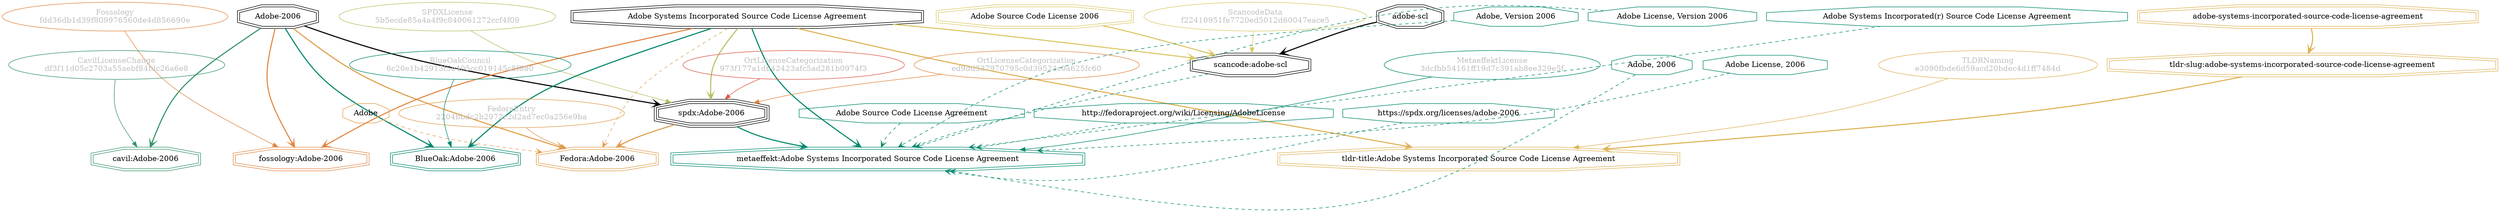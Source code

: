 strict digraph {
    node [shape=box];
    graph [splines=curved];
    234 [label="SPDXLicense\n5b5ecde85a4a4f9c840061272ccf4f09"
        ,fontcolor=gray
        ,color="#b8bf62"
        ,fillcolor="beige;1"
        ,shape=ellipse];
    235 [label="spdx:Adobe-2006"
        ,shape=tripleoctagon];
    236 [label="Adobe-2006"
        ,shape=doubleoctagon];
    237 [label="Adobe Systems Incorporated Source Code License Agreement"
        ,shape=doubleoctagon];
    5862 [label="FedoraEntry\n2204bbdc2b2972c2d2ad7ec0a256e9ba"
         ,fontcolor=gray
         ,color="#e09d4b"
         ,fillcolor="beige;1"
         ,shape=ellipse];
    5863 [label="Fedora:Adobe-2006"
         ,color="#e09d4b"
         ,shape=doubleoctagon];
    5864 [label=Adobe
         ,color="#e09d4b"
         ,shape=octagon];
    9091 [label="BlueOakCouncil\n6c20e1b42913f5e405cc019145c8f880"
         ,fontcolor=gray
         ,color="#00876c"
         ,fillcolor="beige;1"
         ,shape=ellipse];
    9092 [label="BlueOak:Adobe-2006"
         ,color="#00876c"
         ,shape=doubleoctagon];
    11432 [label="ScancodeData\nf22410951fe7720ed5012d60047eace5"
          ,fontcolor=gray
          ,color="#dac767"
          ,fillcolor="beige;1"
          ,shape=ellipse];
    11433 [label="scancode:adobe-scl"
          ,shape=doubleoctagon];
    11434 [label="adobe-scl"
          ,shape=doubleoctagon];
    11435 [label="Adobe Source Code License 2006"
          ,color="#dac767"
          ,shape=doubleoctagon];
    26236 [label="Fossology\nfdd36db1d39f809976560de4d856690e"
          ,fontcolor=gray
          ,color="#e18745"
          ,fillcolor="beige;1"
          ,shape=ellipse];
    26237 [label="fossology:Adobe-2006"
          ,color="#e18745"
          ,shape=doubleoctagon];
    28598 [label="OrtLicenseCategorization\n973f177a1d642423afc5ad281b0974f3"
          ,fontcolor=gray
          ,color="#dc574a"
          ,fillcolor="beige;1"
          ,shape=ellipse];
    35456 [label="OrtLicenseCategorization\ned9dd337970795c0d39524c0a625fc60"
          ,fontcolor=gray
          ,color="#e18745"
          ,fillcolor="beige;1"
          ,shape=ellipse];
    36409 [label="CavilLicenseChange\ndf3f11d05c2703a55aebf84fdc26a6e8"
          ,fontcolor=gray
          ,color="#379469"
          ,fillcolor="beige;1"
          ,shape=ellipse];
    36410 [label="cavil:Adobe-2006"
          ,color="#379469"
          ,shape=doubleoctagon];
    39008 [label="MetaeffektLicense\n3dcfbb54161ff19d7c391ab8ee329e5f"
          ,fontcolor=gray
          ,color="#00876c"
          ,fillcolor="beige;1"
          ,shape=ellipse];
    39009 [label="metaeffekt:Adobe Systems Incorporated Source Code License Agreement"
          ,color="#00876c"
          ,shape=doubleoctagon];
    39010 [label="Adobe, Version 2006"
          ,color="#00876c"
          ,shape=octagon];
    39011 [label="Adobe, 2006"
          ,color="#00876c"
          ,shape=octagon];
    39012 [label="Adobe License, Version 2006"
          ,color="#00876c"
          ,shape=octagon];
    39013 [label="Adobe License, 2006"
          ,color="#00876c"
          ,shape=octagon];
    39014 [label="Adobe Systems Incorporated(r) Source Code License Agreement"
          ,color="#00876c"
          ,shape=octagon];
    39015 [label="Adobe Source Code License Agreement"
          ,color="#00876c"
          ,shape=octagon];
    39016 [label="http://fedoraproject.org/wiki/Licensing/AdobeLicense"
          ,color="#00876c"
          ,shape=octagon];
    39018 [label="https://spdx.org/licenses/adobe-2006"
          ,color="#00876c"
          ,shape=octagon];
    57607 [label="TLDRNaming\ne3090fbde6d59acd20bdec4d1ff7484d"
          ,fontcolor=gray
          ,color="#deb256"
          ,fillcolor="beige;1"
          ,shape=ellipse];
    57608 [label="tldr-title:Adobe Systems Incorporated Source Code License Agreement"
          ,color="#deb256"
          ,shape=doubleoctagon];
    57609 [label="tldr-slug:adobe-systems-incorporated-source-code-license-agreement"
          ,color="#deb256"
          ,shape=doubleoctagon];
    57610 [label="adobe-systems-incorporated-source-code-license-agreement"
          ,color="#deb256"
          ,shape=doubleoctagon];
    234 -> 235 [weight=0.5
               ,color="#b8bf62"];
    235 -> 5863 [style=bold
                ,arrowhead=vee
                ,weight=0.7
                ,color="#e09d4b"];
    235 -> 39009 [style=bold
                 ,arrowhead=vee
                 ,weight=0.7
                 ,color="#00876c"];
    236 -> 235 [style=bold
               ,arrowhead=vee
               ,weight=0.7];
    236 -> 5863 [style=bold
                ,arrowhead=vee
                ,weight=0.7
                ,color="#e09d4b"];
    236 -> 9092 [style=bold
                ,arrowhead=vee
                ,weight=0.7
                ,color="#00876c"];
    236 -> 26237 [style=bold
                 ,arrowhead=vee
                 ,weight=0.7
                 ,color="#e18745"];
    236 -> 36410 [style=bold
                 ,arrowhead=vee
                 ,weight=0.7
                 ,color="#379469"];
    236 -> 36410 [style=bold
                 ,arrowhead=vee
                 ,weight=0.7
                 ,color="#379469"];
    237 -> 235 [style=bold
               ,arrowhead=vee
               ,weight=0.7
               ,color="#b8bf62"];
    237 -> 5863 [style=dashed
                ,arrowhead=vee
                ,weight=0.5
                ,color="#e09d4b"];
    237 -> 9092 [style=bold
                ,arrowhead=vee
                ,weight=0.7
                ,color="#00876c"];
    237 -> 11433 [style=bold
                 ,arrowhead=vee
                 ,weight=0.7
                 ,color="#dac767"];
    237 -> 26237 [style=bold
                 ,arrowhead=vee
                 ,weight=0.7
                 ,color="#e18745"];
    237 -> 39009 [style=bold
                 ,arrowhead=vee
                 ,weight=0.7
                 ,color="#00876c"];
    237 -> 39009 [style=bold
                 ,arrowhead=vee
                 ,weight=0.7
                 ,color="#00876c"];
    237 -> 57608 [style=bold
                 ,arrowhead=vee
                 ,weight=0.7
                 ,color="#deb256"];
    5862 -> 5863 [weight=0.5
                 ,color="#e09d4b"];
    5864 -> 5863 [style=dashed
                 ,arrowhead=vee
                 ,weight=0.5
                 ,color="#e09d4b"];
    9091 -> 9092 [weight=0.5
                 ,color="#00876c"];
    11432 -> 11433 [weight=0.5
                   ,color="#dac767"];
    11433 -> 39009 [style=dashed
                   ,arrowhead=vee
                   ,weight=0.5
                   ,color="#00876c"];
    11434 -> 11433 [style=bold
                   ,arrowhead=vee
                   ,weight=0.7];
    11435 -> 11433 [style=bold
                   ,arrowhead=vee
                   ,weight=0.7
                   ,color="#dac767"];
    26236 -> 26237 [weight=0.5
                   ,color="#e18745"];
    28598 -> 235 [weight=0.5
                 ,color="#dc574a"];
    35456 -> 235 [weight=0.5
                 ,color="#e18745"];
    36409 -> 36410 [weight=0.5
                   ,color="#379469"];
    39008 -> 39009 [weight=0.5
                   ,color="#00876c"];
    39010 -> 39009 [style=dashed
                   ,arrowhead=vee
                   ,weight=0.5
                   ,color="#00876c"];
    39011 -> 39009 [style=dashed
                   ,arrowhead=vee
                   ,weight=0.5
                   ,color="#00876c"];
    39012 -> 39009 [style=dashed
                   ,arrowhead=vee
                   ,weight=0.5
                   ,color="#00876c"];
    39013 -> 39009 [style=dashed
                   ,arrowhead=vee
                   ,weight=0.5
                   ,color="#00876c"];
    39014 -> 39009 [style=dashed
                   ,arrowhead=vee
                   ,weight=0.5
                   ,color="#00876c"];
    39015 -> 39009 [style=dashed
                   ,arrowhead=vee
                   ,weight=0.5
                   ,color="#00876c"];
    39016 -> 39009 [style=dashed
                   ,arrowhead=vee
                   ,weight=0.5
                   ,color="#00876c"];
    39018 -> 39009 [style=dashed
                   ,arrowhead=vee
                   ,weight=0.5
                   ,color="#00876c"];
    57607 -> 57608 [weight=0.5
                   ,color="#deb256"];
    57609 -> 57608 [style=bold
                   ,arrowhead=vee
                   ,weight=0.7
                   ,color="#deb256"];
    57610 -> 57609 [style=bold
                   ,arrowhead=vee
                   ,weight=0.7
                   ,color="#deb256"];
}
